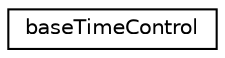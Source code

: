digraph "Graphical Class Hierarchy"
{
 // LATEX_PDF_SIZE
  edge [fontname="Helvetica",fontsize="10",labelfontname="Helvetica",labelfontsize="10"];
  node [fontname="Helvetica",fontsize="10",shape=record];
  rankdir="LR";
  Node0 [label="baseTimeControl",height=0.2,width=0.4,color="black", fillcolor="white", style="filled",URL="$classpFlow_1_1baseTimeControl.html",tooltip=" "];
}
